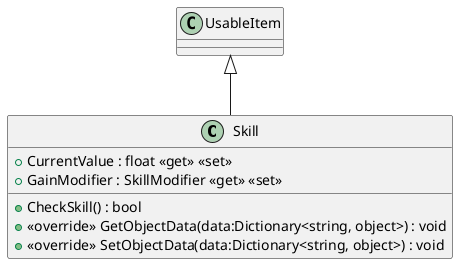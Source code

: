 @startuml
class Skill {
    + CurrentValue : float <<get>> <<set>>
    + GainModifier : SkillModifier <<get>> <<set>>
    + CheckSkill() : bool
    + <<override>> GetObjectData(data:Dictionary<string, object>) : void
    + <<override>> SetObjectData(data:Dictionary<string, object>) : void
}
UsableItem <|-- Skill
@enduml
